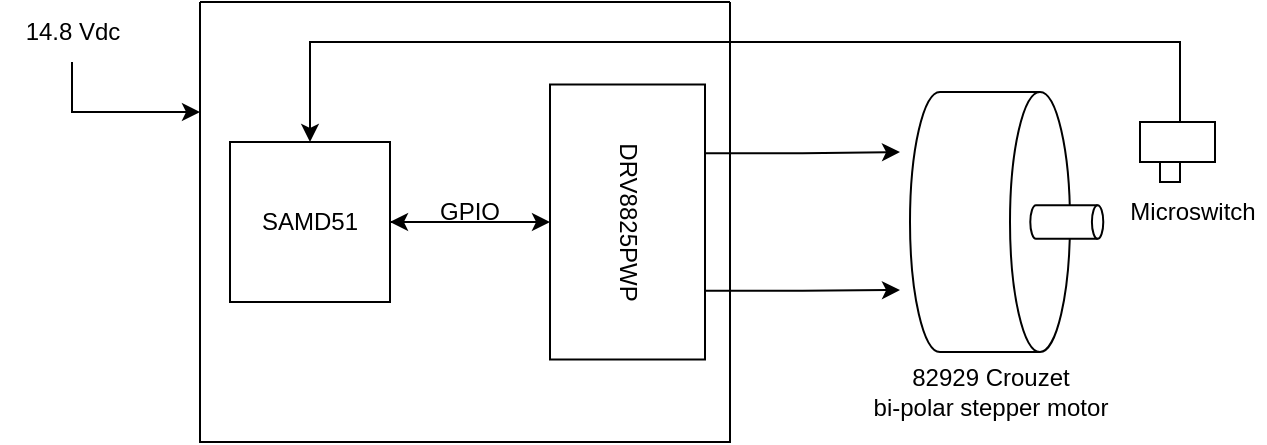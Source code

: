 <mxfile version="20.8.22" type="github">
  <diagram name="Page-1" id="7e0a89b8-554c-2b80-1dc8-d5c74ca68de4">
    <mxGraphModel dx="969" dy="494" grid="1" gridSize="10" guides="1" tooltips="1" connect="1" arrows="1" fold="1" page="1" pageScale="1" pageWidth="1100" pageHeight="850" background="none" math="0" shadow="0">
      <root>
        <mxCell id="0" />
        <mxCell id="1" parent="0" />
        <mxCell id="gLcQFld23vdDw-t2S_X--1" value="" style="shape=cylinder3;whiteSpace=wrap;html=1;boundedLbl=1;backgroundOutline=1;size=15;rotation=90;" vertex="1" parent="1">
          <mxGeometry x="840" y="290" width="130" height="80" as="geometry" />
        </mxCell>
        <mxCell id="gLcQFld23vdDw-t2S_X--3" value="" style="shape=cylinder3;whiteSpace=wrap;html=1;boundedLbl=1;backgroundOutline=1;size=2.841;rotation=90;" vertex="1" parent="1">
          <mxGeometry x="935.04" y="311.76" width="16.71" height="36.49" as="geometry" />
        </mxCell>
        <mxCell id="gLcQFld23vdDw-t2S_X--24" style="edgeStyle=orthogonalEdgeStyle;rounded=0;orthogonalLoop=1;jettySize=auto;html=1;exitX=0;exitY=0.25;exitDx=0;exitDy=0;startArrow=classic;startFill=1;endArrow=none;endFill=0;entryX=0.5;entryY=1;entryDx=0;entryDy=0;" edge="1" parent="1" source="gLcQFld23vdDw-t2S_X--4" target="gLcQFld23vdDw-t2S_X--25">
          <mxGeometry relative="1" as="geometry">
            <mxPoint x="450" y="250" as="targetPoint" />
            <Array as="points">
              <mxPoint x="446" y="275" />
              <mxPoint x="446" y="250" />
            </Array>
          </mxGeometry>
        </mxCell>
        <mxCell id="gLcQFld23vdDw-t2S_X--4" value="" style="swimlane;startSize=0;" vertex="1" parent="1">
          <mxGeometry x="510" y="220" width="265" height="220" as="geometry" />
        </mxCell>
        <mxCell id="gLcQFld23vdDw-t2S_X--11" style="edgeStyle=orthogonalEdgeStyle;rounded=0;orthogonalLoop=1;jettySize=auto;html=1;exitX=1;exitY=0.5;exitDx=0;exitDy=0;" edge="1" parent="gLcQFld23vdDw-t2S_X--4" source="gLcQFld23vdDw-t2S_X--5">
          <mxGeometry relative="1" as="geometry">
            <mxPoint x="95" y="110" as="targetPoint" />
            <Array as="points">
              <mxPoint x="165" y="110" />
              <mxPoint x="165" y="110" />
            </Array>
          </mxGeometry>
        </mxCell>
        <mxCell id="gLcQFld23vdDw-t2S_X--13" style="edgeStyle=orthogonalEdgeStyle;rounded=0;orthogonalLoop=1;jettySize=auto;html=1;exitX=1;exitY=0.5;exitDx=0;exitDy=0;" edge="1" parent="gLcQFld23vdDw-t2S_X--4" source="gLcQFld23vdDw-t2S_X--5" target="gLcQFld23vdDw-t2S_X--6">
          <mxGeometry relative="1" as="geometry" />
        </mxCell>
        <mxCell id="gLcQFld23vdDw-t2S_X--19" style="edgeStyle=orthogonalEdgeStyle;rounded=0;orthogonalLoop=1;jettySize=auto;html=1;exitX=0.5;exitY=0;exitDx=0;exitDy=0;startArrow=classic;startFill=1;endArrow=none;endFill=0;" edge="1" parent="gLcQFld23vdDw-t2S_X--4" source="gLcQFld23vdDw-t2S_X--5">
          <mxGeometry relative="1" as="geometry">
            <mxPoint x="490" y="50" as="targetPoint" />
            <Array as="points">
              <mxPoint x="55" y="20" />
              <mxPoint x="490" y="20" />
              <mxPoint x="490" y="60" />
            </Array>
          </mxGeometry>
        </mxCell>
        <mxCell id="gLcQFld23vdDw-t2S_X--5" value="SAMD51" style="whiteSpace=wrap;html=1;aspect=fixed;" vertex="1" parent="gLcQFld23vdDw-t2S_X--4">
          <mxGeometry x="15" y="70" width="80" height="80" as="geometry" />
        </mxCell>
        <mxCell id="gLcQFld23vdDw-t2S_X--14" style="edgeStyle=orthogonalEdgeStyle;rounded=0;orthogonalLoop=1;jettySize=auto;html=1;exitX=0.75;exitY=0;exitDx=0;exitDy=0;" edge="1" parent="gLcQFld23vdDw-t2S_X--4" source="gLcQFld23vdDw-t2S_X--6">
          <mxGeometry relative="1" as="geometry">
            <mxPoint x="350" y="144" as="targetPoint" />
          </mxGeometry>
        </mxCell>
        <mxCell id="gLcQFld23vdDw-t2S_X--15" style="edgeStyle=orthogonalEdgeStyle;rounded=0;orthogonalLoop=1;jettySize=auto;html=1;exitX=0.25;exitY=0;exitDx=0;exitDy=0;" edge="1" parent="gLcQFld23vdDw-t2S_X--4" source="gLcQFld23vdDw-t2S_X--6">
          <mxGeometry relative="1" as="geometry">
            <mxPoint x="350" y="75" as="targetPoint" />
          </mxGeometry>
        </mxCell>
        <mxCell id="gLcQFld23vdDw-t2S_X--6" value="DRV8825PWP" style="rounded=0;whiteSpace=wrap;html=1;rotation=90;" vertex="1" parent="gLcQFld23vdDw-t2S_X--4">
          <mxGeometry x="145" y="71.25" width="137.5" height="77.5" as="geometry" />
        </mxCell>
        <mxCell id="gLcQFld23vdDw-t2S_X--18" value="GPIO" style="text;strokeColor=none;align=center;fillColor=none;html=1;verticalAlign=middle;whiteSpace=wrap;rounded=0;" vertex="1" parent="gLcQFld23vdDw-t2S_X--4">
          <mxGeometry x="105" y="90" width="60" height="30" as="geometry" />
        </mxCell>
        <mxCell id="gLcQFld23vdDw-t2S_X--16" value="82929 Crouzet &lt;br&gt;bi-polar stepper motor" style="text;strokeColor=none;align=center;fillColor=none;html=1;verticalAlign=middle;whiteSpace=wrap;rounded=0;" vertex="1" parent="1">
          <mxGeometry x="837.5" y="400" width="135" height="30" as="geometry" />
        </mxCell>
        <mxCell id="gLcQFld23vdDw-t2S_X--21" value="" style="rounded=0;whiteSpace=wrap;html=1;" vertex="1" parent="1">
          <mxGeometry x="980" y="280" width="37.5" height="20" as="geometry" />
        </mxCell>
        <mxCell id="gLcQFld23vdDw-t2S_X--22" value="" style="whiteSpace=wrap;html=1;aspect=fixed;" vertex="1" parent="1">
          <mxGeometry x="990" y="300" width="10" height="10" as="geometry" />
        </mxCell>
        <mxCell id="gLcQFld23vdDw-t2S_X--23" value="Microswitch" style="text;strokeColor=none;align=center;fillColor=none;html=1;verticalAlign=middle;whiteSpace=wrap;rounded=0;" vertex="1" parent="1">
          <mxGeometry x="970" y="310" width="72.5" height="30" as="geometry" />
        </mxCell>
        <mxCell id="gLcQFld23vdDw-t2S_X--25" value="14.8 Vdc" style="text;strokeColor=none;align=center;fillColor=none;html=1;verticalAlign=middle;whiteSpace=wrap;rounded=0;" vertex="1" parent="1">
          <mxGeometry x="410" y="220" width="72.5" height="30" as="geometry" />
        </mxCell>
      </root>
    </mxGraphModel>
  </diagram>
</mxfile>
